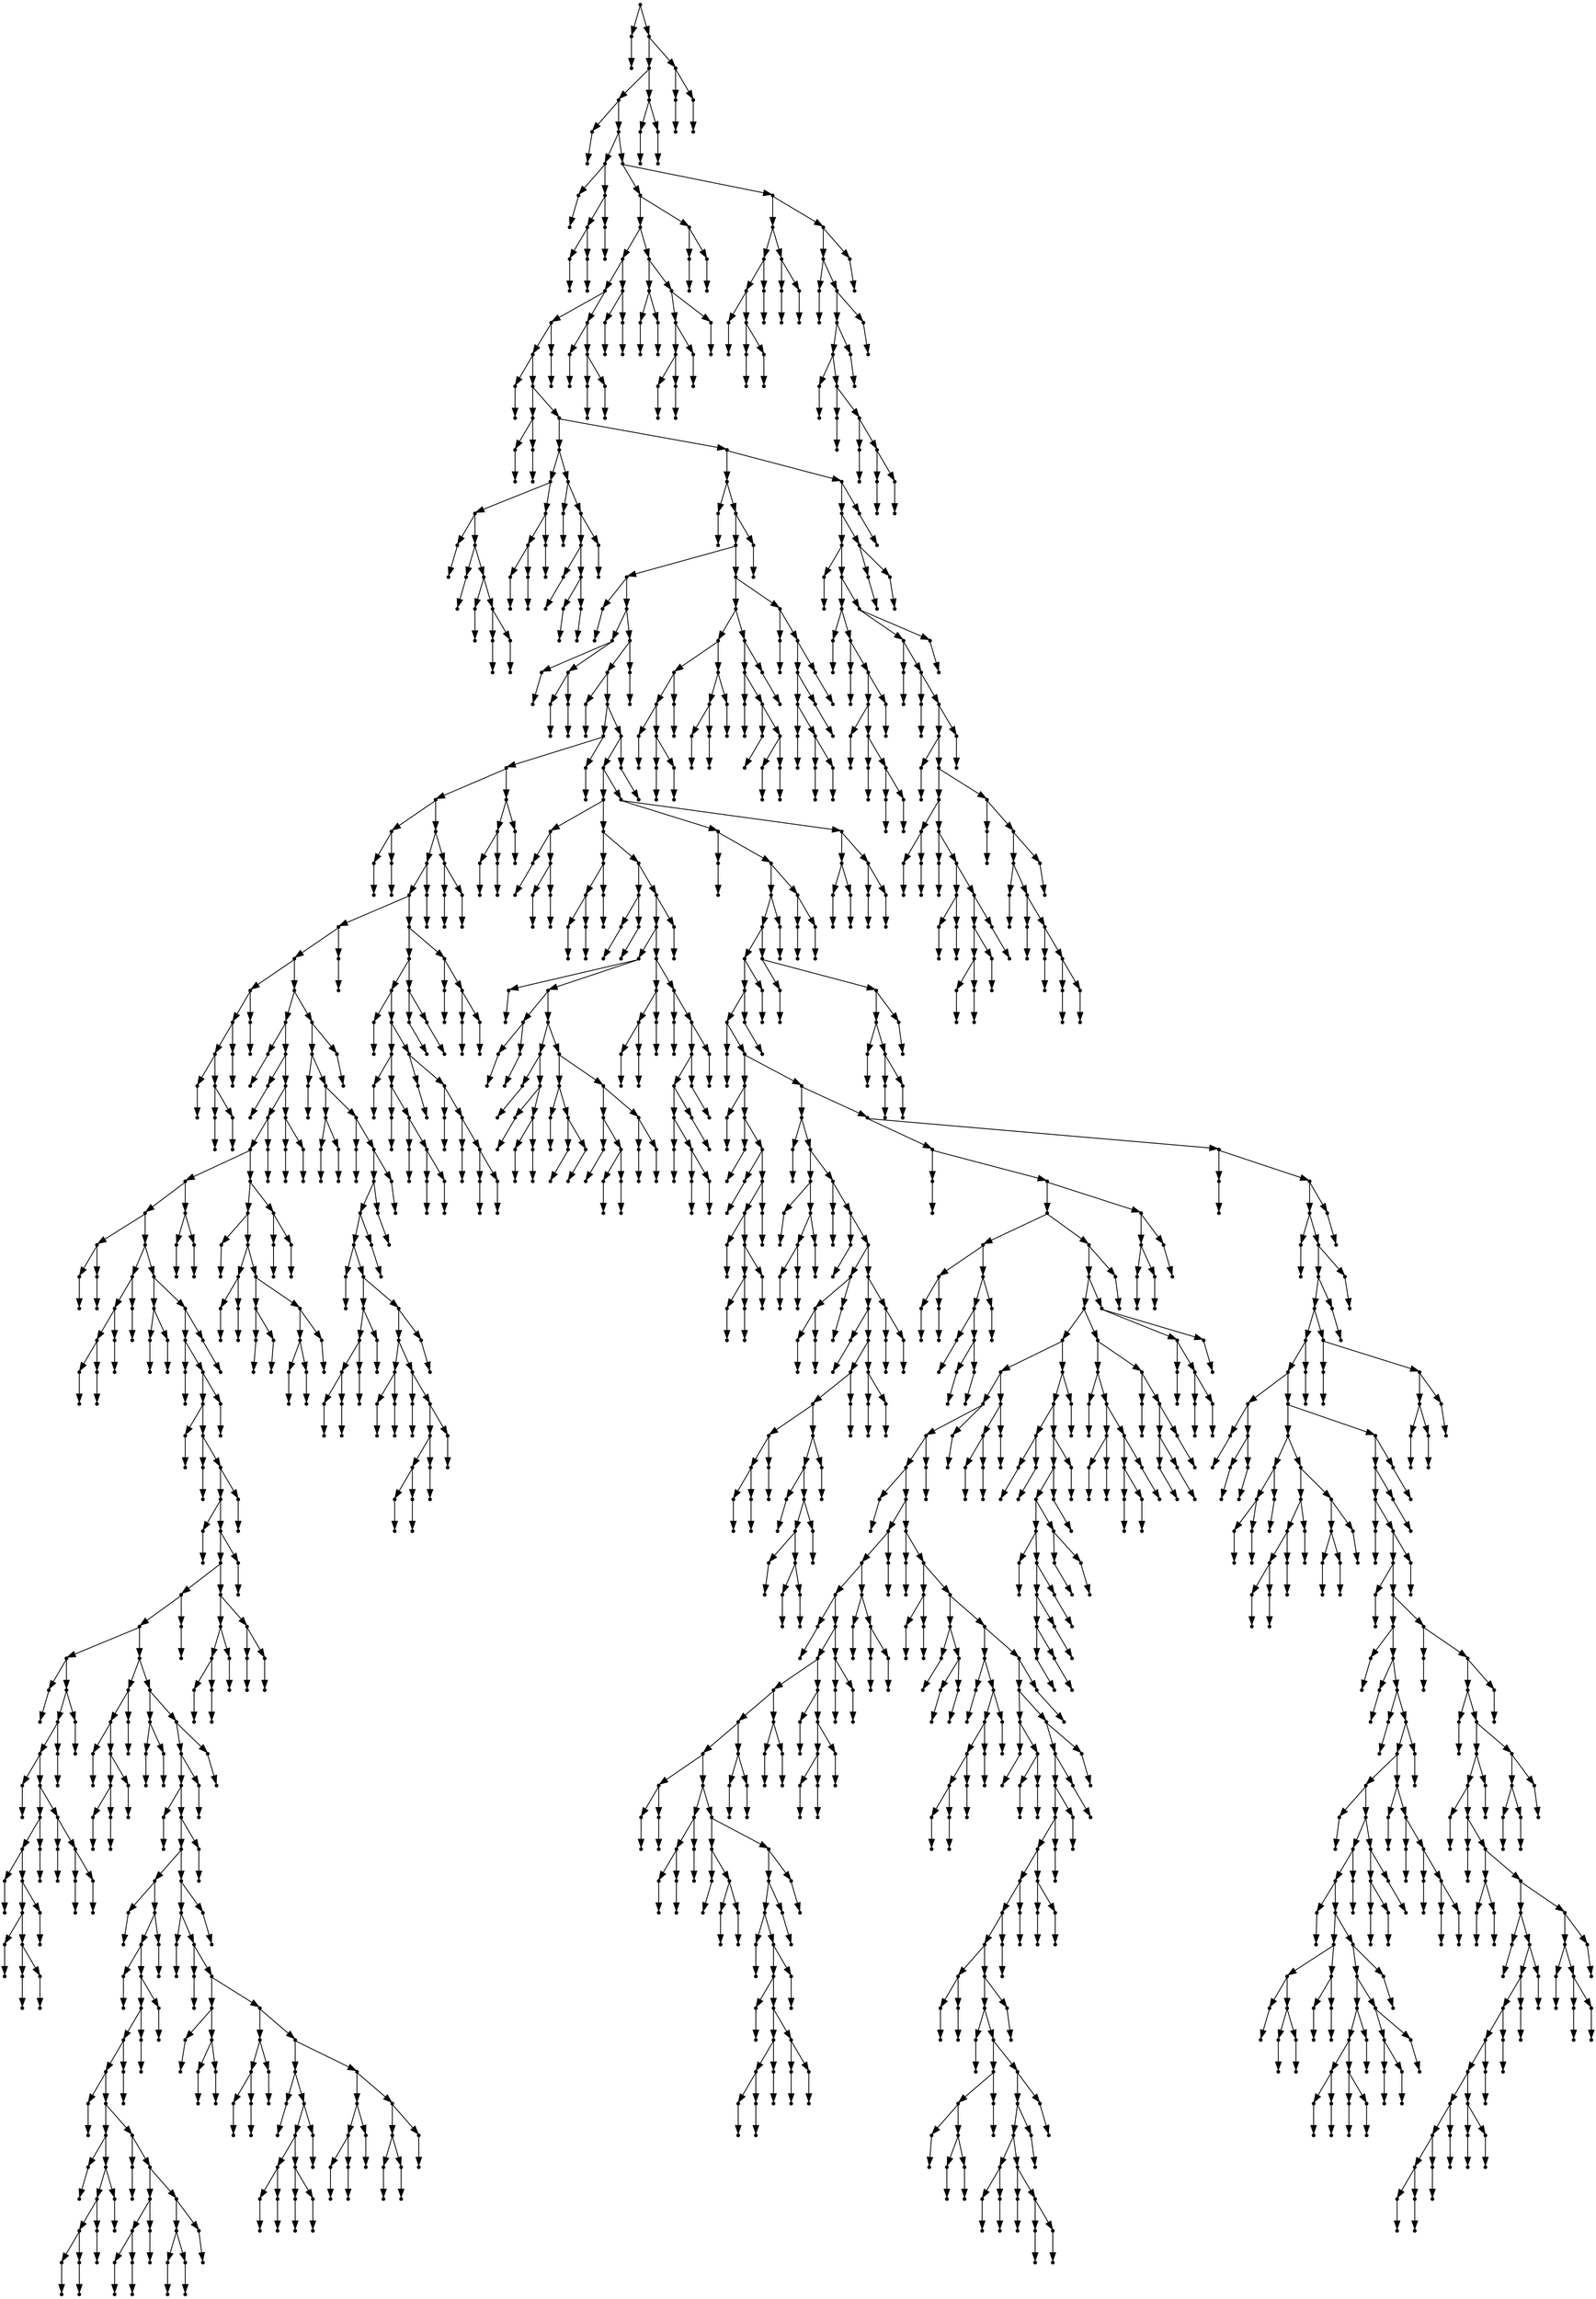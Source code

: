 digraph {
  1648 [shape=point];
  1 [shape=point];
  0 [shape=point];
  1647 [shape=point];
  1641 [shape=point];
  1635 [shape=point];
  3 [shape=point];
  2 [shape=point];
  1634 [shape=point];
  14 [shape=point];
  5 [shape=point];
  4 [shape=point];
  13 [shape=point];
  10 [shape=point];
  7 [shape=point];
  6 [shape=point];
  9 [shape=point];
  8 [shape=point];
  12 [shape=point];
  11 [shape=point];
  1633 [shape=point];
  1588 [shape=point];
  1582 [shape=point];
  1564 [shape=point];
  1558 [shape=point];
  1549 [shape=point];
  1546 [shape=point];
  16 [shape=point];
  15 [shape=point];
  1545 [shape=point];
  21 [shape=point];
  18 [shape=point];
  17 [shape=point];
  20 [shape=point];
  19 [shape=point];
  1544 [shape=point];
  59 [shape=point];
  44 [shape=point];
  35 [shape=point];
  23 [shape=point];
  22 [shape=point];
  34 [shape=point];
  25 [shape=point];
  24 [shape=point];
  33 [shape=point];
  27 [shape=point];
  26 [shape=point];
  32 [shape=point];
  29 [shape=point];
  28 [shape=point];
  31 [shape=point];
  30 [shape=point];
  43 [shape=point];
  40 [shape=point];
  37 [shape=point];
  36 [shape=point];
  39 [shape=point];
  38 [shape=point];
  42 [shape=point];
  41 [shape=point];
  58 [shape=point];
  46 [shape=point];
  45 [shape=point];
  57 [shape=point];
  54 [shape=point];
  48 [shape=point];
  47 [shape=point];
  53 [shape=point];
  50 [shape=point];
  49 [shape=point];
  52 [shape=point];
  51 [shape=point];
  56 [shape=point];
  55 [shape=point];
  1543 [shape=point];
  1447 [shape=point];
  61 [shape=point];
  60 [shape=point];
  1446 [shape=point];
  1443 [shape=point];
  1389 [shape=point];
  63 [shape=point];
  62 [shape=point];
  1388 [shape=point];
  71 [shape=point];
  65 [shape=point];
  64 [shape=point];
  70 [shape=point];
  67 [shape=point];
  66 [shape=point];
  69 [shape=point];
  68 [shape=point];
  1387 [shape=point];
  1384 [shape=point];
  73 [shape=point];
  72 [shape=point];
  1383 [shape=point];
  537 [shape=point];
  534 [shape=point];
  525 [shape=point];
  78 [shape=point];
  75 [shape=point];
  74 [shape=point];
  77 [shape=point];
  76 [shape=point];
  524 [shape=point];
  518 [shape=point];
  515 [shape=point];
  467 [shape=point];
  464 [shape=point];
  92 [shape=point];
  89 [shape=point];
  86 [shape=point];
  80 [shape=point];
  79 [shape=point];
  85 [shape=point];
  82 [shape=point];
  81 [shape=point];
  84 [shape=point];
  83 [shape=point];
  88 [shape=point];
  87 [shape=point];
  91 [shape=point];
  90 [shape=point];
  463 [shape=point];
  400 [shape=point];
  94 [shape=point];
  93 [shape=point];
  399 [shape=point];
  96 [shape=point];
  95 [shape=point];
  398 [shape=point];
  392 [shape=point];
  389 [shape=point];
  359 [shape=point];
  353 [shape=point];
  101 [shape=point];
  98 [shape=point];
  97 [shape=point];
  100 [shape=point];
  99 [shape=point];
  352 [shape=point];
  112 [shape=point];
  109 [shape=point];
  106 [shape=point];
  103 [shape=point];
  102 [shape=point];
  105 [shape=point];
  104 [shape=point];
  108 [shape=point];
  107 [shape=point];
  111 [shape=point];
  110 [shape=point];
  351 [shape=point];
  117 [shape=point];
  114 [shape=point];
  113 [shape=point];
  116 [shape=point];
  115 [shape=point];
  350 [shape=point];
  347 [shape=point];
  119 [shape=point];
  118 [shape=point];
  346 [shape=point];
  343 [shape=point];
  121 [shape=point];
  120 [shape=point];
  342 [shape=point];
  123 [shape=point];
  122 [shape=point];
  341 [shape=point];
  338 [shape=point];
  125 [shape=point];
  124 [shape=point];
  337 [shape=point];
  334 [shape=point];
  319 [shape=point];
  316 [shape=point];
  163 [shape=point];
  127 [shape=point];
  126 [shape=point];
  162 [shape=point];
  159 [shape=point];
  156 [shape=point];
  129 [shape=point];
  128 [shape=point];
  155 [shape=point];
  146 [shape=point];
  143 [shape=point];
  131 [shape=point];
  130 [shape=point];
  142 [shape=point];
  139 [shape=point];
  133 [shape=point];
  132 [shape=point];
  138 [shape=point];
  135 [shape=point];
  134 [shape=point];
  137 [shape=point];
  136 [shape=point];
  141 [shape=point];
  140 [shape=point];
  145 [shape=point];
  144 [shape=point];
  154 [shape=point];
  148 [shape=point];
  147 [shape=point];
  153 [shape=point];
  150 [shape=point];
  149 [shape=point];
  152 [shape=point];
  151 [shape=point];
  158 [shape=point];
  157 [shape=point];
  161 [shape=point];
  160 [shape=point];
  315 [shape=point];
  177 [shape=point];
  174 [shape=point];
  165 [shape=point];
  164 [shape=point];
  173 [shape=point];
  170 [shape=point];
  167 [shape=point];
  166 [shape=point];
  169 [shape=point];
  168 [shape=point];
  172 [shape=point];
  171 [shape=point];
  176 [shape=point];
  175 [shape=point];
  314 [shape=point];
  182 [shape=point];
  179 [shape=point];
  178 [shape=point];
  181 [shape=point];
  180 [shape=point];
  313 [shape=point];
  310 [shape=point];
  307 [shape=point];
  184 [shape=point];
  183 [shape=point];
  306 [shape=point];
  303 [shape=point];
  240 [shape=point];
  186 [shape=point];
  185 [shape=point];
  239 [shape=point];
  236 [shape=point];
  188 [shape=point];
  187 [shape=point];
  235 [shape=point];
  232 [shape=point];
  229 [shape=point];
  226 [shape=point];
  190 [shape=point];
  189 [shape=point];
  225 [shape=point];
  204 [shape=point];
  192 [shape=point];
  191 [shape=point];
  203 [shape=point];
  200 [shape=point];
  197 [shape=point];
  194 [shape=point];
  193 [shape=point];
  196 [shape=point];
  195 [shape=point];
  199 [shape=point];
  198 [shape=point];
  202 [shape=point];
  201 [shape=point];
  224 [shape=point];
  206 [shape=point];
  205 [shape=point];
  223 [shape=point];
  214 [shape=point];
  211 [shape=point];
  208 [shape=point];
  207 [shape=point];
  210 [shape=point];
  209 [shape=point];
  213 [shape=point];
  212 [shape=point];
  222 [shape=point];
  219 [shape=point];
  216 [shape=point];
  215 [shape=point];
  218 [shape=point];
  217 [shape=point];
  221 [shape=point];
  220 [shape=point];
  228 [shape=point];
  227 [shape=point];
  231 [shape=point];
  230 [shape=point];
  234 [shape=point];
  233 [shape=point];
  238 [shape=point];
  237 [shape=point];
  302 [shape=point];
  299 [shape=point];
  242 [shape=point];
  241 [shape=point];
  298 [shape=point];
  244 [shape=point];
  243 [shape=point];
  297 [shape=point];
  252 [shape=point];
  246 [shape=point];
  245 [shape=point];
  251 [shape=point];
  248 [shape=point];
  247 [shape=point];
  250 [shape=point];
  249 [shape=point];
  296 [shape=point];
  260 [shape=point];
  257 [shape=point];
  254 [shape=point];
  253 [shape=point];
  256 [shape=point];
  255 [shape=point];
  259 [shape=point];
  258 [shape=point];
  295 [shape=point];
  277 [shape=point];
  262 [shape=point];
  261 [shape=point];
  276 [shape=point];
  273 [shape=point];
  267 [shape=point];
  264 [shape=point];
  263 [shape=point];
  266 [shape=point];
  265 [shape=point];
  272 [shape=point];
  269 [shape=point];
  268 [shape=point];
  271 [shape=point];
  270 [shape=point];
  275 [shape=point];
  274 [shape=point];
  294 [shape=point];
  285 [shape=point];
  282 [shape=point];
  279 [shape=point];
  278 [shape=point];
  281 [shape=point];
  280 [shape=point];
  284 [shape=point];
  283 [shape=point];
  293 [shape=point];
  290 [shape=point];
  287 [shape=point];
  286 [shape=point];
  289 [shape=point];
  288 [shape=point];
  292 [shape=point];
  291 [shape=point];
  301 [shape=point];
  300 [shape=point];
  305 [shape=point];
  304 [shape=point];
  309 [shape=point];
  308 [shape=point];
  312 [shape=point];
  311 [shape=point];
  318 [shape=point];
  317 [shape=point];
  333 [shape=point];
  327 [shape=point];
  324 [shape=point];
  321 [shape=point];
  320 [shape=point];
  323 [shape=point];
  322 [shape=point];
  326 [shape=point];
  325 [shape=point];
  332 [shape=point];
  329 [shape=point];
  328 [shape=point];
  331 [shape=point];
  330 [shape=point];
  336 [shape=point];
  335 [shape=point];
  340 [shape=point];
  339 [shape=point];
  345 [shape=point];
  344 [shape=point];
  349 [shape=point];
  348 [shape=point];
  358 [shape=point];
  355 [shape=point];
  354 [shape=point];
  357 [shape=point];
  356 [shape=point];
  388 [shape=point];
  382 [shape=point];
  361 [shape=point];
  360 [shape=point];
  381 [shape=point];
  366 [shape=point];
  363 [shape=point];
  362 [shape=point];
  365 [shape=point];
  364 [shape=point];
  380 [shape=point];
  371 [shape=point];
  368 [shape=point];
  367 [shape=point];
  370 [shape=point];
  369 [shape=point];
  379 [shape=point];
  376 [shape=point];
  373 [shape=point];
  372 [shape=point];
  375 [shape=point];
  374 [shape=point];
  378 [shape=point];
  377 [shape=point];
  387 [shape=point];
  384 [shape=point];
  383 [shape=point];
  386 [shape=point];
  385 [shape=point];
  391 [shape=point];
  390 [shape=point];
  397 [shape=point];
  394 [shape=point];
  393 [shape=point];
  396 [shape=point];
  395 [shape=point];
  462 [shape=point];
  459 [shape=point];
  402 [shape=point];
  401 [shape=point];
  458 [shape=point];
  407 [shape=point];
  404 [shape=point];
  403 [shape=point];
  406 [shape=point];
  405 [shape=point];
  457 [shape=point];
  409 [shape=point];
  408 [shape=point];
  456 [shape=point];
  453 [shape=point];
  450 [shape=point];
  447 [shape=point];
  411 [shape=point];
  410 [shape=point];
  446 [shape=point];
  422 [shape=point];
  419 [shape=point];
  416 [shape=point];
  413 [shape=point];
  412 [shape=point];
  415 [shape=point];
  414 [shape=point];
  418 [shape=point];
  417 [shape=point];
  421 [shape=point];
  420 [shape=point];
  445 [shape=point];
  442 [shape=point];
  427 [shape=point];
  424 [shape=point];
  423 [shape=point];
  426 [shape=point];
  425 [shape=point];
  441 [shape=point];
  429 [shape=point];
  428 [shape=point];
  440 [shape=point];
  437 [shape=point];
  434 [shape=point];
  431 [shape=point];
  430 [shape=point];
  433 [shape=point];
  432 [shape=point];
  436 [shape=point];
  435 [shape=point];
  439 [shape=point];
  438 [shape=point];
  444 [shape=point];
  443 [shape=point];
  449 [shape=point];
  448 [shape=point];
  452 [shape=point];
  451 [shape=point];
  455 [shape=point];
  454 [shape=point];
  461 [shape=point];
  460 [shape=point];
  466 [shape=point];
  465 [shape=point];
  514 [shape=point];
  505 [shape=point];
  499 [shape=point];
  469 [shape=point];
  468 [shape=point];
  498 [shape=point];
  483 [shape=point];
  471 [shape=point];
  470 [shape=point];
  482 [shape=point];
  473 [shape=point];
  472 [shape=point];
  481 [shape=point];
  475 [shape=point];
  474 [shape=point];
  480 [shape=point];
  477 [shape=point];
  476 [shape=point];
  479 [shape=point];
  478 [shape=point];
  497 [shape=point];
  485 [shape=point];
  484 [shape=point];
  496 [shape=point];
  487 [shape=point];
  486 [shape=point];
  495 [shape=point];
  489 [shape=point];
  488 [shape=point];
  494 [shape=point];
  491 [shape=point];
  490 [shape=point];
  493 [shape=point];
  492 [shape=point];
  504 [shape=point];
  501 [shape=point];
  500 [shape=point];
  503 [shape=point];
  502 [shape=point];
  513 [shape=point];
  507 [shape=point];
  506 [shape=point];
  512 [shape=point];
  509 [shape=point];
  508 [shape=point];
  511 [shape=point];
  510 [shape=point];
  517 [shape=point];
  516 [shape=point];
  523 [shape=point];
  520 [shape=point];
  519 [shape=point];
  522 [shape=point];
  521 [shape=point];
  533 [shape=point];
  530 [shape=point];
  527 [shape=point];
  526 [shape=point];
  529 [shape=point];
  528 [shape=point];
  532 [shape=point];
  531 [shape=point];
  536 [shape=point];
  535 [shape=point];
  1382 [shape=point];
  1379 [shape=point];
  638 [shape=point];
  545 [shape=point];
  539 [shape=point];
  538 [shape=point];
  544 [shape=point];
  541 [shape=point];
  540 [shape=point];
  543 [shape=point];
  542 [shape=point];
  637 [shape=point];
  553 [shape=point];
  550 [shape=point];
  547 [shape=point];
  546 [shape=point];
  549 [shape=point];
  548 [shape=point];
  552 [shape=point];
  551 [shape=point];
  636 [shape=point];
  558 [shape=point];
  555 [shape=point];
  554 [shape=point];
  557 [shape=point];
  556 [shape=point];
  635 [shape=point];
  632 [shape=point];
  602 [shape=point];
  560 [shape=point];
  559 [shape=point];
  601 [shape=point];
  565 [shape=point];
  562 [shape=point];
  561 [shape=point];
  564 [shape=point];
  563 [shape=point];
  600 [shape=point];
  576 [shape=point];
  567 [shape=point];
  566 [shape=point];
  575 [shape=point];
  569 [shape=point];
  568 [shape=point];
  574 [shape=point];
  571 [shape=point];
  570 [shape=point];
  573 [shape=point];
  572 [shape=point];
  599 [shape=point];
  584 [shape=point];
  578 [shape=point];
  577 [shape=point];
  583 [shape=point];
  580 [shape=point];
  579 [shape=point];
  582 [shape=point];
  581 [shape=point];
  598 [shape=point];
  592 [shape=point];
  586 [shape=point];
  585 [shape=point];
  591 [shape=point];
  588 [shape=point];
  587 [shape=point];
  590 [shape=point];
  589 [shape=point];
  597 [shape=point];
  594 [shape=point];
  593 [shape=point];
  596 [shape=point];
  595 [shape=point];
  631 [shape=point];
  610 [shape=point];
  607 [shape=point];
  604 [shape=point];
  603 [shape=point];
  606 [shape=point];
  605 [shape=point];
  609 [shape=point];
  608 [shape=point];
  630 [shape=point];
  612 [shape=point];
  611 [shape=point];
  629 [shape=point];
  626 [shape=point];
  623 [shape=point];
  620 [shape=point];
  614 [shape=point];
  613 [shape=point];
  619 [shape=point];
  616 [shape=point];
  615 [shape=point];
  618 [shape=point];
  617 [shape=point];
  622 [shape=point];
  621 [shape=point];
  625 [shape=point];
  624 [shape=point];
  628 [shape=point];
  627 [shape=point];
  634 [shape=point];
  633 [shape=point];
  1378 [shape=point];
  1366 [shape=point];
  640 [shape=point];
  639 [shape=point];
  1365 [shape=point];
  1359 [shape=point];
  1356 [shape=point];
  1341 [shape=point];
  1338 [shape=point];
  1335 [shape=point];
  642 [shape=point];
  641 [shape=point];
  1334 [shape=point];
  665 [shape=point];
  644 [shape=point];
  643 [shape=point];
  664 [shape=point];
  646 [shape=point];
  645 [shape=point];
  663 [shape=point];
  648 [shape=point];
  647 [shape=point];
  662 [shape=point];
  659 [shape=point];
  650 [shape=point];
  649 [shape=point];
  658 [shape=point];
  655 [shape=point];
  652 [shape=point];
  651 [shape=point];
  654 [shape=point];
  653 [shape=point];
  657 [shape=point];
  656 [shape=point];
  661 [shape=point];
  660 [shape=point];
  1333 [shape=point];
  739 [shape=point];
  667 [shape=point];
  666 [shape=point];
  738 [shape=point];
  678 [shape=point];
  669 [shape=point];
  668 [shape=point];
  677 [shape=point];
  674 [shape=point];
  671 [shape=point];
  670 [shape=point];
  673 [shape=point];
  672 [shape=point];
  676 [shape=point];
  675 [shape=point];
  737 [shape=point];
  680 [shape=point];
  679 [shape=point];
  736 [shape=point];
  682 [shape=point];
  681 [shape=point];
  735 [shape=point];
  690 [shape=point];
  687 [shape=point];
  684 [shape=point];
  683 [shape=point];
  686 [shape=point];
  685 [shape=point];
  689 [shape=point];
  688 [shape=point];
  734 [shape=point];
  728 [shape=point];
  692 [shape=point];
  691 [shape=point];
  727 [shape=point];
  721 [shape=point];
  718 [shape=point];
  700 [shape=point];
  697 [shape=point];
  694 [shape=point];
  693 [shape=point];
  696 [shape=point];
  695 [shape=point];
  699 [shape=point];
  698 [shape=point];
  717 [shape=point];
  714 [shape=point];
  702 [shape=point];
  701 [shape=point];
  713 [shape=point];
  710 [shape=point];
  704 [shape=point];
  703 [shape=point];
  709 [shape=point];
  706 [shape=point];
  705 [shape=point];
  708 [shape=point];
  707 [shape=point];
  712 [shape=point];
  711 [shape=point];
  716 [shape=point];
  715 [shape=point];
  720 [shape=point];
  719 [shape=point];
  726 [shape=point];
  723 [shape=point];
  722 [shape=point];
  725 [shape=point];
  724 [shape=point];
  733 [shape=point];
  730 [shape=point];
  729 [shape=point];
  732 [shape=point];
  731 [shape=point];
  1332 [shape=point];
  1083 [shape=point];
  741 [shape=point];
  740 [shape=point];
  1082 [shape=point];
  1073 [shape=point];
  758 [shape=point];
  746 [shape=point];
  743 [shape=point];
  742 [shape=point];
  745 [shape=point];
  744 [shape=point];
  757 [shape=point];
  754 [shape=point];
  748 [shape=point];
  747 [shape=point];
  753 [shape=point];
  750 [shape=point];
  749 [shape=point];
  752 [shape=point];
  751 [shape=point];
  756 [shape=point];
  755 [shape=point];
  1072 [shape=point];
  1069 [shape=point];
  1057 [shape=point];
  1027 [shape=point];
  991 [shape=point];
  982 [shape=point];
  979 [shape=point];
  976 [shape=point];
  760 [shape=point];
  759 [shape=point];
  975 [shape=point];
  858 [shape=point];
  855 [shape=point];
  846 [shape=point];
  762 [shape=point];
  761 [shape=point];
  845 [shape=point];
  839 [shape=point];
  827 [shape=point];
  821 [shape=point];
  815 [shape=point];
  767 [shape=point];
  764 [shape=point];
  763 [shape=point];
  766 [shape=point];
  765 [shape=point];
  814 [shape=point];
  775 [shape=point];
  772 [shape=point];
  769 [shape=point];
  768 [shape=point];
  771 [shape=point];
  770 [shape=point];
  774 [shape=point];
  773 [shape=point];
  813 [shape=point];
  783 [shape=point];
  777 [shape=point];
  776 [shape=point];
  782 [shape=point];
  779 [shape=point];
  778 [shape=point];
  781 [shape=point];
  780 [shape=point];
  812 [shape=point];
  809 [shape=point];
  806 [shape=point];
  785 [shape=point];
  784 [shape=point];
  805 [shape=point];
  802 [shape=point];
  787 [shape=point];
  786 [shape=point];
  801 [shape=point];
  795 [shape=point];
  792 [shape=point];
  789 [shape=point];
  788 [shape=point];
  791 [shape=point];
  790 [shape=point];
  794 [shape=point];
  793 [shape=point];
  800 [shape=point];
  797 [shape=point];
  796 [shape=point];
  799 [shape=point];
  798 [shape=point];
  804 [shape=point];
  803 [shape=point];
  808 [shape=point];
  807 [shape=point];
  811 [shape=point];
  810 [shape=point];
  820 [shape=point];
  817 [shape=point];
  816 [shape=point];
  819 [shape=point];
  818 [shape=point];
  826 [shape=point];
  823 [shape=point];
  822 [shape=point];
  825 [shape=point];
  824 [shape=point];
  838 [shape=point];
  829 [shape=point];
  828 [shape=point];
  837 [shape=point];
  834 [shape=point];
  831 [shape=point];
  830 [shape=point];
  833 [shape=point];
  832 [shape=point];
  836 [shape=point];
  835 [shape=point];
  844 [shape=point];
  841 [shape=point];
  840 [shape=point];
  843 [shape=point];
  842 [shape=point];
  854 [shape=point];
  848 [shape=point];
  847 [shape=point];
  853 [shape=point];
  850 [shape=point];
  849 [shape=point];
  852 [shape=point];
  851 [shape=point];
  857 [shape=point];
  856 [shape=point];
  974 [shape=point];
  860 [shape=point];
  859 [shape=point];
  973 [shape=point];
  865 [shape=point];
  862 [shape=point];
  861 [shape=point];
  864 [shape=point];
  863 [shape=point];
  972 [shape=point];
  873 [shape=point];
  867 [shape=point];
  866 [shape=point];
  872 [shape=point];
  869 [shape=point];
  868 [shape=point];
  871 [shape=point];
  870 [shape=point];
  971 [shape=point];
  890 [shape=point];
  875 [shape=point];
  874 [shape=point];
  889 [shape=point];
  886 [shape=point];
  883 [shape=point];
  880 [shape=point];
  877 [shape=point];
  876 [shape=point];
  879 [shape=point];
  878 [shape=point];
  882 [shape=point];
  881 [shape=point];
  885 [shape=point];
  884 [shape=point];
  888 [shape=point];
  887 [shape=point];
  970 [shape=point];
  967 [shape=point];
  898 [shape=point];
  892 [shape=point];
  891 [shape=point];
  897 [shape=point];
  894 [shape=point];
  893 [shape=point];
  896 [shape=point];
  895 [shape=point];
  966 [shape=point];
  963 [shape=point];
  960 [shape=point];
  957 [shape=point];
  954 [shape=point];
  948 [shape=point];
  945 [shape=point];
  942 [shape=point];
  903 [shape=point];
  900 [shape=point];
  899 [shape=point];
  902 [shape=point];
  901 [shape=point];
  941 [shape=point];
  938 [shape=point];
  905 [shape=point];
  904 [shape=point];
  937 [shape=point];
  916 [shape=point];
  913 [shape=point];
  907 [shape=point];
  906 [shape=point];
  912 [shape=point];
  909 [shape=point];
  908 [shape=point];
  911 [shape=point];
  910 [shape=point];
  915 [shape=point];
  914 [shape=point];
  936 [shape=point];
  933 [shape=point];
  930 [shape=point];
  921 [shape=point];
  918 [shape=point];
  917 [shape=point];
  920 [shape=point];
  919 [shape=point];
  929 [shape=point];
  923 [shape=point];
  922 [shape=point];
  928 [shape=point];
  925 [shape=point];
  924 [shape=point];
  927 [shape=point];
  926 [shape=point];
  932 [shape=point];
  931 [shape=point];
  935 [shape=point];
  934 [shape=point];
  940 [shape=point];
  939 [shape=point];
  944 [shape=point];
  943 [shape=point];
  947 [shape=point];
  946 [shape=point];
  953 [shape=point];
  950 [shape=point];
  949 [shape=point];
  952 [shape=point];
  951 [shape=point];
  956 [shape=point];
  955 [shape=point];
  959 [shape=point];
  958 [shape=point];
  962 [shape=point];
  961 [shape=point];
  965 [shape=point];
  964 [shape=point];
  969 [shape=point];
  968 [shape=point];
  978 [shape=point];
  977 [shape=point];
  981 [shape=point];
  980 [shape=point];
  990 [shape=point];
  987 [shape=point];
  984 [shape=point];
  983 [shape=point];
  986 [shape=point];
  985 [shape=point];
  989 [shape=point];
  988 [shape=point];
  1026 [shape=point];
  1023 [shape=point];
  996 [shape=point];
  993 [shape=point];
  992 [shape=point];
  995 [shape=point];
  994 [shape=point];
  1022 [shape=point];
  1019 [shape=point];
  1016 [shape=point];
  1010 [shape=point];
  998 [shape=point];
  997 [shape=point];
  1009 [shape=point];
  1006 [shape=point];
  1003 [shape=point];
  1000 [shape=point];
  999 [shape=point];
  1002 [shape=point];
  1001 [shape=point];
  1005 [shape=point];
  1004 [shape=point];
  1008 [shape=point];
  1007 [shape=point];
  1015 [shape=point];
  1012 [shape=point];
  1011 [shape=point];
  1014 [shape=point];
  1013 [shape=point];
  1018 [shape=point];
  1017 [shape=point];
  1021 [shape=point];
  1020 [shape=point];
  1025 [shape=point];
  1024 [shape=point];
  1056 [shape=point];
  1044 [shape=point];
  1029 [shape=point];
  1028 [shape=point];
  1043 [shape=point];
  1034 [shape=point];
  1031 [shape=point];
  1030 [shape=point];
  1033 [shape=point];
  1032 [shape=point];
  1042 [shape=point];
  1039 [shape=point];
  1036 [shape=point];
  1035 [shape=point];
  1038 [shape=point];
  1037 [shape=point];
  1041 [shape=point];
  1040 [shape=point];
  1055 [shape=point];
  1046 [shape=point];
  1045 [shape=point];
  1054 [shape=point];
  1051 [shape=point];
  1048 [shape=point];
  1047 [shape=point];
  1050 [shape=point];
  1049 [shape=point];
  1053 [shape=point];
  1052 [shape=point];
  1068 [shape=point];
  1065 [shape=point];
  1059 [shape=point];
  1058 [shape=point];
  1064 [shape=point];
  1061 [shape=point];
  1060 [shape=point];
  1063 [shape=point];
  1062 [shape=point];
  1067 [shape=point];
  1066 [shape=point];
  1071 [shape=point];
  1070 [shape=point];
  1081 [shape=point];
  1078 [shape=point];
  1075 [shape=point];
  1074 [shape=point];
  1077 [shape=point];
  1076 [shape=point];
  1080 [shape=point];
  1079 [shape=point];
  1331 [shape=point];
  1085 [shape=point];
  1084 [shape=point];
  1330 [shape=point];
  1327 [shape=point];
  1087 [shape=point];
  1086 [shape=point];
  1326 [shape=point];
  1323 [shape=point];
  1320 [shape=point];
  1308 [shape=point];
  1305 [shape=point];
  1095 [shape=point];
  1089 [shape=point];
  1088 [shape=point];
  1094 [shape=point];
  1091 [shape=point];
  1090 [shape=point];
  1093 [shape=point];
  1092 [shape=point];
  1304 [shape=point];
  1124 [shape=point];
  1103 [shape=point];
  1100 [shape=point];
  1097 [shape=point];
  1096 [shape=point];
  1099 [shape=point];
  1098 [shape=point];
  1102 [shape=point];
  1101 [shape=point];
  1123 [shape=point];
  1114 [shape=point];
  1111 [shape=point];
  1108 [shape=point];
  1105 [shape=point];
  1104 [shape=point];
  1107 [shape=point];
  1106 [shape=point];
  1110 [shape=point];
  1109 [shape=point];
  1113 [shape=point];
  1112 [shape=point];
  1122 [shape=point];
  1119 [shape=point];
  1116 [shape=point];
  1115 [shape=point];
  1118 [shape=point];
  1117 [shape=point];
  1121 [shape=point];
  1120 [shape=point];
  1303 [shape=point];
  1300 [shape=point];
  1297 [shape=point];
  1126 [shape=point];
  1125 [shape=point];
  1296 [shape=point];
  1293 [shape=point];
  1128 [shape=point];
  1127 [shape=point];
  1292 [shape=point];
  1214 [shape=point];
  1130 [shape=point];
  1129 [shape=point];
  1213 [shape=point];
  1132 [shape=point];
  1131 [shape=point];
  1212 [shape=point];
  1134 [shape=point];
  1133 [shape=point];
  1211 [shape=point];
  1208 [shape=point];
  1193 [shape=point];
  1136 [shape=point];
  1135 [shape=point];
  1192 [shape=point];
  1183 [shape=point];
  1180 [shape=point];
  1138 [shape=point];
  1137 [shape=point];
  1179 [shape=point];
  1152 [shape=point];
  1146 [shape=point];
  1140 [shape=point];
  1139 [shape=point];
  1145 [shape=point];
  1142 [shape=point];
  1141 [shape=point];
  1144 [shape=point];
  1143 [shape=point];
  1151 [shape=point];
  1148 [shape=point];
  1147 [shape=point];
  1150 [shape=point];
  1149 [shape=point];
  1178 [shape=point];
  1175 [shape=point];
  1166 [shape=point];
  1163 [shape=point];
  1157 [shape=point];
  1154 [shape=point];
  1153 [shape=point];
  1156 [shape=point];
  1155 [shape=point];
  1162 [shape=point];
  1159 [shape=point];
  1158 [shape=point];
  1161 [shape=point];
  1160 [shape=point];
  1165 [shape=point];
  1164 [shape=point];
  1174 [shape=point];
  1171 [shape=point];
  1168 [shape=point];
  1167 [shape=point];
  1170 [shape=point];
  1169 [shape=point];
  1173 [shape=point];
  1172 [shape=point];
  1177 [shape=point];
  1176 [shape=point];
  1182 [shape=point];
  1181 [shape=point];
  1191 [shape=point];
  1188 [shape=point];
  1185 [shape=point];
  1184 [shape=point];
  1187 [shape=point];
  1186 [shape=point];
  1190 [shape=point];
  1189 [shape=point];
  1207 [shape=point];
  1195 [shape=point];
  1194 [shape=point];
  1206 [shape=point];
  1197 [shape=point];
  1196 [shape=point];
  1205 [shape=point];
  1199 [shape=point];
  1198 [shape=point];
  1204 [shape=point];
  1201 [shape=point];
  1200 [shape=point];
  1203 [shape=point];
  1202 [shape=point];
  1210 [shape=point];
  1209 [shape=point];
  1291 [shape=point];
  1216 [shape=point];
  1215 [shape=point];
  1290 [shape=point];
  1287 [shape=point];
  1218 [shape=point];
  1217 [shape=point];
  1286 [shape=point];
  1277 [shape=point];
  1274 [shape=point];
  1220 [shape=point];
  1219 [shape=point];
  1273 [shape=point];
  1222 [shape=point];
  1221 [shape=point];
  1272 [shape=point];
  1227 [shape=point];
  1224 [shape=point];
  1223 [shape=point];
  1226 [shape=point];
  1225 [shape=point];
  1271 [shape=point];
  1259 [shape=point];
  1229 [shape=point];
  1228 [shape=point];
  1258 [shape=point];
  1255 [shape=point];
  1252 [shape=point];
  1249 [shape=point];
  1246 [shape=point];
  1240 [shape=point];
  1237 [shape=point];
  1234 [shape=point];
  1231 [shape=point];
  1230 [shape=point];
  1233 [shape=point];
  1232 [shape=point];
  1236 [shape=point];
  1235 [shape=point];
  1239 [shape=point];
  1238 [shape=point];
  1245 [shape=point];
  1242 [shape=point];
  1241 [shape=point];
  1244 [shape=point];
  1243 [shape=point];
  1248 [shape=point];
  1247 [shape=point];
  1251 [shape=point];
  1250 [shape=point];
  1254 [shape=point];
  1253 [shape=point];
  1257 [shape=point];
  1256 [shape=point];
  1270 [shape=point];
  1267 [shape=point];
  1261 [shape=point];
  1260 [shape=point];
  1266 [shape=point];
  1263 [shape=point];
  1262 [shape=point];
  1265 [shape=point];
  1264 [shape=point];
  1269 [shape=point];
  1268 [shape=point];
  1276 [shape=point];
  1275 [shape=point];
  1285 [shape=point];
  1282 [shape=point];
  1279 [shape=point];
  1278 [shape=point];
  1281 [shape=point];
  1280 [shape=point];
  1284 [shape=point];
  1283 [shape=point];
  1289 [shape=point];
  1288 [shape=point];
  1295 [shape=point];
  1294 [shape=point];
  1299 [shape=point];
  1298 [shape=point];
  1302 [shape=point];
  1301 [shape=point];
  1307 [shape=point];
  1306 [shape=point];
  1319 [shape=point];
  1310 [shape=point];
  1309 [shape=point];
  1318 [shape=point];
  1315 [shape=point];
  1312 [shape=point];
  1311 [shape=point];
  1314 [shape=point];
  1313 [shape=point];
  1317 [shape=point];
  1316 [shape=point];
  1322 [shape=point];
  1321 [shape=point];
  1325 [shape=point];
  1324 [shape=point];
  1329 [shape=point];
  1328 [shape=point];
  1337 [shape=point];
  1336 [shape=point];
  1340 [shape=point];
  1339 [shape=point];
  1355 [shape=point];
  1343 [shape=point];
  1342 [shape=point];
  1354 [shape=point];
  1351 [shape=point];
  1345 [shape=point];
  1344 [shape=point];
  1350 [shape=point];
  1347 [shape=point];
  1346 [shape=point];
  1349 [shape=point];
  1348 [shape=point];
  1353 [shape=point];
  1352 [shape=point];
  1358 [shape=point];
  1357 [shape=point];
  1364 [shape=point];
  1361 [shape=point];
  1360 [shape=point];
  1363 [shape=point];
  1362 [shape=point];
  1377 [shape=point];
  1371 [shape=point];
  1368 [shape=point];
  1367 [shape=point];
  1370 [shape=point];
  1369 [shape=point];
  1376 [shape=point];
  1373 [shape=point];
  1372 [shape=point];
  1375 [shape=point];
  1374 [shape=point];
  1381 [shape=point];
  1380 [shape=point];
  1386 [shape=point];
  1385 [shape=point];
  1442 [shape=point];
  1424 [shape=point];
  1409 [shape=point];
  1400 [shape=point];
  1397 [shape=point];
  1391 [shape=point];
  1390 [shape=point];
  1396 [shape=point];
  1393 [shape=point];
  1392 [shape=point];
  1395 [shape=point];
  1394 [shape=point];
  1399 [shape=point];
  1398 [shape=point];
  1408 [shape=point];
  1405 [shape=point];
  1402 [shape=point];
  1401 [shape=point];
  1404 [shape=point];
  1403 [shape=point];
  1407 [shape=point];
  1406 [shape=point];
  1423 [shape=point];
  1420 [shape=point];
  1411 [shape=point];
  1410 [shape=point];
  1419 [shape=point];
  1413 [shape=point];
  1412 [shape=point];
  1418 [shape=point];
  1415 [shape=point];
  1414 [shape=point];
  1417 [shape=point];
  1416 [shape=point];
  1422 [shape=point];
  1421 [shape=point];
  1441 [shape=point];
  1426 [shape=point];
  1425 [shape=point];
  1440 [shape=point];
  1437 [shape=point];
  1434 [shape=point];
  1428 [shape=point];
  1427 [shape=point];
  1433 [shape=point];
  1430 [shape=point];
  1429 [shape=point];
  1432 [shape=point];
  1431 [shape=point];
  1436 [shape=point];
  1435 [shape=point];
  1439 [shape=point];
  1438 [shape=point];
  1445 [shape=point];
  1444 [shape=point];
  1542 [shape=point];
  1539 [shape=point];
  1533 [shape=point];
  1449 [shape=point];
  1448 [shape=point];
  1532 [shape=point];
  1469 [shape=point];
  1451 [shape=point];
  1450 [shape=point];
  1468 [shape=point];
  1453 [shape=point];
  1452 [shape=point];
  1467 [shape=point];
  1464 [shape=point];
  1455 [shape=point];
  1454 [shape=point];
  1463 [shape=point];
  1457 [shape=point];
  1456 [shape=point];
  1462 [shape=point];
  1459 [shape=point];
  1458 [shape=point];
  1461 [shape=point];
  1460 [shape=point];
  1466 [shape=point];
  1465 [shape=point];
  1531 [shape=point];
  1528 [shape=point];
  1471 [shape=point];
  1470 [shape=point];
  1527 [shape=point];
  1473 [shape=point];
  1472 [shape=point];
  1526 [shape=point];
  1523 [shape=point];
  1475 [shape=point];
  1474 [shape=point];
  1522 [shape=point];
  1501 [shape=point];
  1480 [shape=point];
  1477 [shape=point];
  1476 [shape=point];
  1479 [shape=point];
  1478 [shape=point];
  1500 [shape=point];
  1482 [shape=point];
  1481 [shape=point];
  1499 [shape=point];
  1487 [shape=point];
  1484 [shape=point];
  1483 [shape=point];
  1486 [shape=point];
  1485 [shape=point];
  1498 [shape=point];
  1495 [shape=point];
  1492 [shape=point];
  1489 [shape=point];
  1488 [shape=point];
  1491 [shape=point];
  1490 [shape=point];
  1494 [shape=point];
  1493 [shape=point];
  1497 [shape=point];
  1496 [shape=point];
  1521 [shape=point];
  1503 [shape=point];
  1502 [shape=point];
  1520 [shape=point];
  1517 [shape=point];
  1505 [shape=point];
  1504 [shape=point];
  1516 [shape=point];
  1507 [shape=point];
  1506 [shape=point];
  1515 [shape=point];
  1509 [shape=point];
  1508 [shape=point];
  1514 [shape=point];
  1511 [shape=point];
  1510 [shape=point];
  1513 [shape=point];
  1512 [shape=point];
  1519 [shape=point];
  1518 [shape=point];
  1525 [shape=point];
  1524 [shape=point];
  1530 [shape=point];
  1529 [shape=point];
  1538 [shape=point];
  1535 [shape=point];
  1534 [shape=point];
  1537 [shape=point];
  1536 [shape=point];
  1541 [shape=point];
  1540 [shape=point];
  1548 [shape=point];
  1547 [shape=point];
  1557 [shape=point];
  1551 [shape=point];
  1550 [shape=point];
  1556 [shape=point];
  1553 [shape=point];
  1552 [shape=point];
  1555 [shape=point];
  1554 [shape=point];
  1563 [shape=point];
  1560 [shape=point];
  1559 [shape=point];
  1562 [shape=point];
  1561 [shape=point];
  1581 [shape=point];
  1569 [shape=point];
  1566 [shape=point];
  1565 [shape=point];
  1568 [shape=point];
  1567 [shape=point];
  1580 [shape=point];
  1577 [shape=point];
  1574 [shape=point];
  1571 [shape=point];
  1570 [shape=point];
  1573 [shape=point];
  1572 [shape=point];
  1576 [shape=point];
  1575 [shape=point];
  1579 [shape=point];
  1578 [shape=point];
  1587 [shape=point];
  1584 [shape=point];
  1583 [shape=point];
  1586 [shape=point];
  1585 [shape=point];
  1632 [shape=point];
  1605 [shape=point];
  1599 [shape=point];
  1596 [shape=point];
  1590 [shape=point];
  1589 [shape=point];
  1595 [shape=point];
  1592 [shape=point];
  1591 [shape=point];
  1594 [shape=point];
  1593 [shape=point];
  1598 [shape=point];
  1597 [shape=point];
  1604 [shape=point];
  1601 [shape=point];
  1600 [shape=point];
  1603 [shape=point];
  1602 [shape=point];
  1631 [shape=point];
  1628 [shape=point];
  1607 [shape=point];
  1606 [shape=point];
  1627 [shape=point];
  1624 [shape=point];
  1621 [shape=point];
  1609 [shape=point];
  1608 [shape=point];
  1620 [shape=point];
  1611 [shape=point];
  1610 [shape=point];
  1619 [shape=point];
  1613 [shape=point];
  1612 [shape=point];
  1618 [shape=point];
  1615 [shape=point];
  1614 [shape=point];
  1617 [shape=point];
  1616 [shape=point];
  1623 [shape=point];
  1622 [shape=point];
  1626 [shape=point];
  1625 [shape=point];
  1630 [shape=point];
  1629 [shape=point];
  1640 [shape=point];
  1637 [shape=point];
  1636 [shape=point];
  1639 [shape=point];
  1638 [shape=point];
  1646 [shape=point];
  1643 [shape=point];
  1642 [shape=point];
  1645 [shape=point];
  1644 [shape=point];
1648 -> 1;
1 -> 0;
1648 -> 1647;
1647 -> 1641;
1641 -> 1635;
1635 -> 3;
3 -> 2;
1635 -> 1634;
1634 -> 14;
14 -> 5;
5 -> 4;
14 -> 13;
13 -> 10;
10 -> 7;
7 -> 6;
10 -> 9;
9 -> 8;
13 -> 12;
12 -> 11;
1634 -> 1633;
1633 -> 1588;
1588 -> 1582;
1582 -> 1564;
1564 -> 1558;
1558 -> 1549;
1549 -> 1546;
1546 -> 16;
16 -> 15;
1546 -> 1545;
1545 -> 21;
21 -> 18;
18 -> 17;
21 -> 20;
20 -> 19;
1545 -> 1544;
1544 -> 59;
59 -> 44;
44 -> 35;
35 -> 23;
23 -> 22;
35 -> 34;
34 -> 25;
25 -> 24;
34 -> 33;
33 -> 27;
27 -> 26;
33 -> 32;
32 -> 29;
29 -> 28;
32 -> 31;
31 -> 30;
44 -> 43;
43 -> 40;
40 -> 37;
37 -> 36;
40 -> 39;
39 -> 38;
43 -> 42;
42 -> 41;
59 -> 58;
58 -> 46;
46 -> 45;
58 -> 57;
57 -> 54;
54 -> 48;
48 -> 47;
54 -> 53;
53 -> 50;
50 -> 49;
53 -> 52;
52 -> 51;
57 -> 56;
56 -> 55;
1544 -> 1543;
1543 -> 1447;
1447 -> 61;
61 -> 60;
1447 -> 1446;
1446 -> 1443;
1443 -> 1389;
1389 -> 63;
63 -> 62;
1389 -> 1388;
1388 -> 71;
71 -> 65;
65 -> 64;
71 -> 70;
70 -> 67;
67 -> 66;
70 -> 69;
69 -> 68;
1388 -> 1387;
1387 -> 1384;
1384 -> 73;
73 -> 72;
1384 -> 1383;
1383 -> 537;
537 -> 534;
534 -> 525;
525 -> 78;
78 -> 75;
75 -> 74;
78 -> 77;
77 -> 76;
525 -> 524;
524 -> 518;
518 -> 515;
515 -> 467;
467 -> 464;
464 -> 92;
92 -> 89;
89 -> 86;
86 -> 80;
80 -> 79;
86 -> 85;
85 -> 82;
82 -> 81;
85 -> 84;
84 -> 83;
89 -> 88;
88 -> 87;
92 -> 91;
91 -> 90;
464 -> 463;
463 -> 400;
400 -> 94;
94 -> 93;
400 -> 399;
399 -> 96;
96 -> 95;
399 -> 398;
398 -> 392;
392 -> 389;
389 -> 359;
359 -> 353;
353 -> 101;
101 -> 98;
98 -> 97;
101 -> 100;
100 -> 99;
353 -> 352;
352 -> 112;
112 -> 109;
109 -> 106;
106 -> 103;
103 -> 102;
106 -> 105;
105 -> 104;
109 -> 108;
108 -> 107;
112 -> 111;
111 -> 110;
352 -> 351;
351 -> 117;
117 -> 114;
114 -> 113;
117 -> 116;
116 -> 115;
351 -> 350;
350 -> 347;
347 -> 119;
119 -> 118;
347 -> 346;
346 -> 343;
343 -> 121;
121 -> 120;
343 -> 342;
342 -> 123;
123 -> 122;
342 -> 341;
341 -> 338;
338 -> 125;
125 -> 124;
338 -> 337;
337 -> 334;
334 -> 319;
319 -> 316;
316 -> 163;
163 -> 127;
127 -> 126;
163 -> 162;
162 -> 159;
159 -> 156;
156 -> 129;
129 -> 128;
156 -> 155;
155 -> 146;
146 -> 143;
143 -> 131;
131 -> 130;
143 -> 142;
142 -> 139;
139 -> 133;
133 -> 132;
139 -> 138;
138 -> 135;
135 -> 134;
138 -> 137;
137 -> 136;
142 -> 141;
141 -> 140;
146 -> 145;
145 -> 144;
155 -> 154;
154 -> 148;
148 -> 147;
154 -> 153;
153 -> 150;
150 -> 149;
153 -> 152;
152 -> 151;
159 -> 158;
158 -> 157;
162 -> 161;
161 -> 160;
316 -> 315;
315 -> 177;
177 -> 174;
174 -> 165;
165 -> 164;
174 -> 173;
173 -> 170;
170 -> 167;
167 -> 166;
170 -> 169;
169 -> 168;
173 -> 172;
172 -> 171;
177 -> 176;
176 -> 175;
315 -> 314;
314 -> 182;
182 -> 179;
179 -> 178;
182 -> 181;
181 -> 180;
314 -> 313;
313 -> 310;
310 -> 307;
307 -> 184;
184 -> 183;
307 -> 306;
306 -> 303;
303 -> 240;
240 -> 186;
186 -> 185;
240 -> 239;
239 -> 236;
236 -> 188;
188 -> 187;
236 -> 235;
235 -> 232;
232 -> 229;
229 -> 226;
226 -> 190;
190 -> 189;
226 -> 225;
225 -> 204;
204 -> 192;
192 -> 191;
204 -> 203;
203 -> 200;
200 -> 197;
197 -> 194;
194 -> 193;
197 -> 196;
196 -> 195;
200 -> 199;
199 -> 198;
203 -> 202;
202 -> 201;
225 -> 224;
224 -> 206;
206 -> 205;
224 -> 223;
223 -> 214;
214 -> 211;
211 -> 208;
208 -> 207;
211 -> 210;
210 -> 209;
214 -> 213;
213 -> 212;
223 -> 222;
222 -> 219;
219 -> 216;
216 -> 215;
219 -> 218;
218 -> 217;
222 -> 221;
221 -> 220;
229 -> 228;
228 -> 227;
232 -> 231;
231 -> 230;
235 -> 234;
234 -> 233;
239 -> 238;
238 -> 237;
303 -> 302;
302 -> 299;
299 -> 242;
242 -> 241;
299 -> 298;
298 -> 244;
244 -> 243;
298 -> 297;
297 -> 252;
252 -> 246;
246 -> 245;
252 -> 251;
251 -> 248;
248 -> 247;
251 -> 250;
250 -> 249;
297 -> 296;
296 -> 260;
260 -> 257;
257 -> 254;
254 -> 253;
257 -> 256;
256 -> 255;
260 -> 259;
259 -> 258;
296 -> 295;
295 -> 277;
277 -> 262;
262 -> 261;
277 -> 276;
276 -> 273;
273 -> 267;
267 -> 264;
264 -> 263;
267 -> 266;
266 -> 265;
273 -> 272;
272 -> 269;
269 -> 268;
272 -> 271;
271 -> 270;
276 -> 275;
275 -> 274;
295 -> 294;
294 -> 285;
285 -> 282;
282 -> 279;
279 -> 278;
282 -> 281;
281 -> 280;
285 -> 284;
284 -> 283;
294 -> 293;
293 -> 290;
290 -> 287;
287 -> 286;
290 -> 289;
289 -> 288;
293 -> 292;
292 -> 291;
302 -> 301;
301 -> 300;
306 -> 305;
305 -> 304;
310 -> 309;
309 -> 308;
313 -> 312;
312 -> 311;
319 -> 318;
318 -> 317;
334 -> 333;
333 -> 327;
327 -> 324;
324 -> 321;
321 -> 320;
324 -> 323;
323 -> 322;
327 -> 326;
326 -> 325;
333 -> 332;
332 -> 329;
329 -> 328;
332 -> 331;
331 -> 330;
337 -> 336;
336 -> 335;
341 -> 340;
340 -> 339;
346 -> 345;
345 -> 344;
350 -> 349;
349 -> 348;
359 -> 358;
358 -> 355;
355 -> 354;
358 -> 357;
357 -> 356;
389 -> 388;
388 -> 382;
382 -> 361;
361 -> 360;
382 -> 381;
381 -> 366;
366 -> 363;
363 -> 362;
366 -> 365;
365 -> 364;
381 -> 380;
380 -> 371;
371 -> 368;
368 -> 367;
371 -> 370;
370 -> 369;
380 -> 379;
379 -> 376;
376 -> 373;
373 -> 372;
376 -> 375;
375 -> 374;
379 -> 378;
378 -> 377;
388 -> 387;
387 -> 384;
384 -> 383;
387 -> 386;
386 -> 385;
392 -> 391;
391 -> 390;
398 -> 397;
397 -> 394;
394 -> 393;
397 -> 396;
396 -> 395;
463 -> 462;
462 -> 459;
459 -> 402;
402 -> 401;
459 -> 458;
458 -> 407;
407 -> 404;
404 -> 403;
407 -> 406;
406 -> 405;
458 -> 457;
457 -> 409;
409 -> 408;
457 -> 456;
456 -> 453;
453 -> 450;
450 -> 447;
447 -> 411;
411 -> 410;
447 -> 446;
446 -> 422;
422 -> 419;
419 -> 416;
416 -> 413;
413 -> 412;
416 -> 415;
415 -> 414;
419 -> 418;
418 -> 417;
422 -> 421;
421 -> 420;
446 -> 445;
445 -> 442;
442 -> 427;
427 -> 424;
424 -> 423;
427 -> 426;
426 -> 425;
442 -> 441;
441 -> 429;
429 -> 428;
441 -> 440;
440 -> 437;
437 -> 434;
434 -> 431;
431 -> 430;
434 -> 433;
433 -> 432;
437 -> 436;
436 -> 435;
440 -> 439;
439 -> 438;
445 -> 444;
444 -> 443;
450 -> 449;
449 -> 448;
453 -> 452;
452 -> 451;
456 -> 455;
455 -> 454;
462 -> 461;
461 -> 460;
467 -> 466;
466 -> 465;
515 -> 514;
514 -> 505;
505 -> 499;
499 -> 469;
469 -> 468;
499 -> 498;
498 -> 483;
483 -> 471;
471 -> 470;
483 -> 482;
482 -> 473;
473 -> 472;
482 -> 481;
481 -> 475;
475 -> 474;
481 -> 480;
480 -> 477;
477 -> 476;
480 -> 479;
479 -> 478;
498 -> 497;
497 -> 485;
485 -> 484;
497 -> 496;
496 -> 487;
487 -> 486;
496 -> 495;
495 -> 489;
489 -> 488;
495 -> 494;
494 -> 491;
491 -> 490;
494 -> 493;
493 -> 492;
505 -> 504;
504 -> 501;
501 -> 500;
504 -> 503;
503 -> 502;
514 -> 513;
513 -> 507;
507 -> 506;
513 -> 512;
512 -> 509;
509 -> 508;
512 -> 511;
511 -> 510;
518 -> 517;
517 -> 516;
524 -> 523;
523 -> 520;
520 -> 519;
523 -> 522;
522 -> 521;
534 -> 533;
533 -> 530;
530 -> 527;
527 -> 526;
530 -> 529;
529 -> 528;
533 -> 532;
532 -> 531;
537 -> 536;
536 -> 535;
1383 -> 1382;
1382 -> 1379;
1379 -> 638;
638 -> 545;
545 -> 539;
539 -> 538;
545 -> 544;
544 -> 541;
541 -> 540;
544 -> 543;
543 -> 542;
638 -> 637;
637 -> 553;
553 -> 550;
550 -> 547;
547 -> 546;
550 -> 549;
549 -> 548;
553 -> 552;
552 -> 551;
637 -> 636;
636 -> 558;
558 -> 555;
555 -> 554;
558 -> 557;
557 -> 556;
636 -> 635;
635 -> 632;
632 -> 602;
602 -> 560;
560 -> 559;
602 -> 601;
601 -> 565;
565 -> 562;
562 -> 561;
565 -> 564;
564 -> 563;
601 -> 600;
600 -> 576;
576 -> 567;
567 -> 566;
576 -> 575;
575 -> 569;
569 -> 568;
575 -> 574;
574 -> 571;
571 -> 570;
574 -> 573;
573 -> 572;
600 -> 599;
599 -> 584;
584 -> 578;
578 -> 577;
584 -> 583;
583 -> 580;
580 -> 579;
583 -> 582;
582 -> 581;
599 -> 598;
598 -> 592;
592 -> 586;
586 -> 585;
592 -> 591;
591 -> 588;
588 -> 587;
591 -> 590;
590 -> 589;
598 -> 597;
597 -> 594;
594 -> 593;
597 -> 596;
596 -> 595;
632 -> 631;
631 -> 610;
610 -> 607;
607 -> 604;
604 -> 603;
607 -> 606;
606 -> 605;
610 -> 609;
609 -> 608;
631 -> 630;
630 -> 612;
612 -> 611;
630 -> 629;
629 -> 626;
626 -> 623;
623 -> 620;
620 -> 614;
614 -> 613;
620 -> 619;
619 -> 616;
616 -> 615;
619 -> 618;
618 -> 617;
623 -> 622;
622 -> 621;
626 -> 625;
625 -> 624;
629 -> 628;
628 -> 627;
635 -> 634;
634 -> 633;
1379 -> 1378;
1378 -> 1366;
1366 -> 640;
640 -> 639;
1366 -> 1365;
1365 -> 1359;
1359 -> 1356;
1356 -> 1341;
1341 -> 1338;
1338 -> 1335;
1335 -> 642;
642 -> 641;
1335 -> 1334;
1334 -> 665;
665 -> 644;
644 -> 643;
665 -> 664;
664 -> 646;
646 -> 645;
664 -> 663;
663 -> 648;
648 -> 647;
663 -> 662;
662 -> 659;
659 -> 650;
650 -> 649;
659 -> 658;
658 -> 655;
655 -> 652;
652 -> 651;
655 -> 654;
654 -> 653;
658 -> 657;
657 -> 656;
662 -> 661;
661 -> 660;
1334 -> 1333;
1333 -> 739;
739 -> 667;
667 -> 666;
739 -> 738;
738 -> 678;
678 -> 669;
669 -> 668;
678 -> 677;
677 -> 674;
674 -> 671;
671 -> 670;
674 -> 673;
673 -> 672;
677 -> 676;
676 -> 675;
738 -> 737;
737 -> 680;
680 -> 679;
737 -> 736;
736 -> 682;
682 -> 681;
736 -> 735;
735 -> 690;
690 -> 687;
687 -> 684;
684 -> 683;
687 -> 686;
686 -> 685;
690 -> 689;
689 -> 688;
735 -> 734;
734 -> 728;
728 -> 692;
692 -> 691;
728 -> 727;
727 -> 721;
721 -> 718;
718 -> 700;
700 -> 697;
697 -> 694;
694 -> 693;
697 -> 696;
696 -> 695;
700 -> 699;
699 -> 698;
718 -> 717;
717 -> 714;
714 -> 702;
702 -> 701;
714 -> 713;
713 -> 710;
710 -> 704;
704 -> 703;
710 -> 709;
709 -> 706;
706 -> 705;
709 -> 708;
708 -> 707;
713 -> 712;
712 -> 711;
717 -> 716;
716 -> 715;
721 -> 720;
720 -> 719;
727 -> 726;
726 -> 723;
723 -> 722;
726 -> 725;
725 -> 724;
734 -> 733;
733 -> 730;
730 -> 729;
733 -> 732;
732 -> 731;
1333 -> 1332;
1332 -> 1083;
1083 -> 741;
741 -> 740;
1083 -> 1082;
1082 -> 1073;
1073 -> 758;
758 -> 746;
746 -> 743;
743 -> 742;
746 -> 745;
745 -> 744;
758 -> 757;
757 -> 754;
754 -> 748;
748 -> 747;
754 -> 753;
753 -> 750;
750 -> 749;
753 -> 752;
752 -> 751;
757 -> 756;
756 -> 755;
1073 -> 1072;
1072 -> 1069;
1069 -> 1057;
1057 -> 1027;
1027 -> 991;
991 -> 982;
982 -> 979;
979 -> 976;
976 -> 760;
760 -> 759;
976 -> 975;
975 -> 858;
858 -> 855;
855 -> 846;
846 -> 762;
762 -> 761;
846 -> 845;
845 -> 839;
839 -> 827;
827 -> 821;
821 -> 815;
815 -> 767;
767 -> 764;
764 -> 763;
767 -> 766;
766 -> 765;
815 -> 814;
814 -> 775;
775 -> 772;
772 -> 769;
769 -> 768;
772 -> 771;
771 -> 770;
775 -> 774;
774 -> 773;
814 -> 813;
813 -> 783;
783 -> 777;
777 -> 776;
783 -> 782;
782 -> 779;
779 -> 778;
782 -> 781;
781 -> 780;
813 -> 812;
812 -> 809;
809 -> 806;
806 -> 785;
785 -> 784;
806 -> 805;
805 -> 802;
802 -> 787;
787 -> 786;
802 -> 801;
801 -> 795;
795 -> 792;
792 -> 789;
789 -> 788;
792 -> 791;
791 -> 790;
795 -> 794;
794 -> 793;
801 -> 800;
800 -> 797;
797 -> 796;
800 -> 799;
799 -> 798;
805 -> 804;
804 -> 803;
809 -> 808;
808 -> 807;
812 -> 811;
811 -> 810;
821 -> 820;
820 -> 817;
817 -> 816;
820 -> 819;
819 -> 818;
827 -> 826;
826 -> 823;
823 -> 822;
826 -> 825;
825 -> 824;
839 -> 838;
838 -> 829;
829 -> 828;
838 -> 837;
837 -> 834;
834 -> 831;
831 -> 830;
834 -> 833;
833 -> 832;
837 -> 836;
836 -> 835;
845 -> 844;
844 -> 841;
841 -> 840;
844 -> 843;
843 -> 842;
855 -> 854;
854 -> 848;
848 -> 847;
854 -> 853;
853 -> 850;
850 -> 849;
853 -> 852;
852 -> 851;
858 -> 857;
857 -> 856;
975 -> 974;
974 -> 860;
860 -> 859;
974 -> 973;
973 -> 865;
865 -> 862;
862 -> 861;
865 -> 864;
864 -> 863;
973 -> 972;
972 -> 873;
873 -> 867;
867 -> 866;
873 -> 872;
872 -> 869;
869 -> 868;
872 -> 871;
871 -> 870;
972 -> 971;
971 -> 890;
890 -> 875;
875 -> 874;
890 -> 889;
889 -> 886;
886 -> 883;
883 -> 880;
880 -> 877;
877 -> 876;
880 -> 879;
879 -> 878;
883 -> 882;
882 -> 881;
886 -> 885;
885 -> 884;
889 -> 888;
888 -> 887;
971 -> 970;
970 -> 967;
967 -> 898;
898 -> 892;
892 -> 891;
898 -> 897;
897 -> 894;
894 -> 893;
897 -> 896;
896 -> 895;
967 -> 966;
966 -> 963;
963 -> 960;
960 -> 957;
957 -> 954;
954 -> 948;
948 -> 945;
945 -> 942;
942 -> 903;
903 -> 900;
900 -> 899;
903 -> 902;
902 -> 901;
942 -> 941;
941 -> 938;
938 -> 905;
905 -> 904;
938 -> 937;
937 -> 916;
916 -> 913;
913 -> 907;
907 -> 906;
913 -> 912;
912 -> 909;
909 -> 908;
912 -> 911;
911 -> 910;
916 -> 915;
915 -> 914;
937 -> 936;
936 -> 933;
933 -> 930;
930 -> 921;
921 -> 918;
918 -> 917;
921 -> 920;
920 -> 919;
930 -> 929;
929 -> 923;
923 -> 922;
929 -> 928;
928 -> 925;
925 -> 924;
928 -> 927;
927 -> 926;
933 -> 932;
932 -> 931;
936 -> 935;
935 -> 934;
941 -> 940;
940 -> 939;
945 -> 944;
944 -> 943;
948 -> 947;
947 -> 946;
954 -> 953;
953 -> 950;
950 -> 949;
953 -> 952;
952 -> 951;
957 -> 956;
956 -> 955;
960 -> 959;
959 -> 958;
963 -> 962;
962 -> 961;
966 -> 965;
965 -> 964;
970 -> 969;
969 -> 968;
979 -> 978;
978 -> 977;
982 -> 981;
981 -> 980;
991 -> 990;
990 -> 987;
987 -> 984;
984 -> 983;
987 -> 986;
986 -> 985;
990 -> 989;
989 -> 988;
1027 -> 1026;
1026 -> 1023;
1023 -> 996;
996 -> 993;
993 -> 992;
996 -> 995;
995 -> 994;
1023 -> 1022;
1022 -> 1019;
1019 -> 1016;
1016 -> 1010;
1010 -> 998;
998 -> 997;
1010 -> 1009;
1009 -> 1006;
1006 -> 1003;
1003 -> 1000;
1000 -> 999;
1003 -> 1002;
1002 -> 1001;
1006 -> 1005;
1005 -> 1004;
1009 -> 1008;
1008 -> 1007;
1016 -> 1015;
1015 -> 1012;
1012 -> 1011;
1015 -> 1014;
1014 -> 1013;
1019 -> 1018;
1018 -> 1017;
1022 -> 1021;
1021 -> 1020;
1026 -> 1025;
1025 -> 1024;
1057 -> 1056;
1056 -> 1044;
1044 -> 1029;
1029 -> 1028;
1044 -> 1043;
1043 -> 1034;
1034 -> 1031;
1031 -> 1030;
1034 -> 1033;
1033 -> 1032;
1043 -> 1042;
1042 -> 1039;
1039 -> 1036;
1036 -> 1035;
1039 -> 1038;
1038 -> 1037;
1042 -> 1041;
1041 -> 1040;
1056 -> 1055;
1055 -> 1046;
1046 -> 1045;
1055 -> 1054;
1054 -> 1051;
1051 -> 1048;
1048 -> 1047;
1051 -> 1050;
1050 -> 1049;
1054 -> 1053;
1053 -> 1052;
1069 -> 1068;
1068 -> 1065;
1065 -> 1059;
1059 -> 1058;
1065 -> 1064;
1064 -> 1061;
1061 -> 1060;
1064 -> 1063;
1063 -> 1062;
1068 -> 1067;
1067 -> 1066;
1072 -> 1071;
1071 -> 1070;
1082 -> 1081;
1081 -> 1078;
1078 -> 1075;
1075 -> 1074;
1078 -> 1077;
1077 -> 1076;
1081 -> 1080;
1080 -> 1079;
1332 -> 1331;
1331 -> 1085;
1085 -> 1084;
1331 -> 1330;
1330 -> 1327;
1327 -> 1087;
1087 -> 1086;
1327 -> 1326;
1326 -> 1323;
1323 -> 1320;
1320 -> 1308;
1308 -> 1305;
1305 -> 1095;
1095 -> 1089;
1089 -> 1088;
1095 -> 1094;
1094 -> 1091;
1091 -> 1090;
1094 -> 1093;
1093 -> 1092;
1305 -> 1304;
1304 -> 1124;
1124 -> 1103;
1103 -> 1100;
1100 -> 1097;
1097 -> 1096;
1100 -> 1099;
1099 -> 1098;
1103 -> 1102;
1102 -> 1101;
1124 -> 1123;
1123 -> 1114;
1114 -> 1111;
1111 -> 1108;
1108 -> 1105;
1105 -> 1104;
1108 -> 1107;
1107 -> 1106;
1111 -> 1110;
1110 -> 1109;
1114 -> 1113;
1113 -> 1112;
1123 -> 1122;
1122 -> 1119;
1119 -> 1116;
1116 -> 1115;
1119 -> 1118;
1118 -> 1117;
1122 -> 1121;
1121 -> 1120;
1304 -> 1303;
1303 -> 1300;
1300 -> 1297;
1297 -> 1126;
1126 -> 1125;
1297 -> 1296;
1296 -> 1293;
1293 -> 1128;
1128 -> 1127;
1293 -> 1292;
1292 -> 1214;
1214 -> 1130;
1130 -> 1129;
1214 -> 1213;
1213 -> 1132;
1132 -> 1131;
1213 -> 1212;
1212 -> 1134;
1134 -> 1133;
1212 -> 1211;
1211 -> 1208;
1208 -> 1193;
1193 -> 1136;
1136 -> 1135;
1193 -> 1192;
1192 -> 1183;
1183 -> 1180;
1180 -> 1138;
1138 -> 1137;
1180 -> 1179;
1179 -> 1152;
1152 -> 1146;
1146 -> 1140;
1140 -> 1139;
1146 -> 1145;
1145 -> 1142;
1142 -> 1141;
1145 -> 1144;
1144 -> 1143;
1152 -> 1151;
1151 -> 1148;
1148 -> 1147;
1151 -> 1150;
1150 -> 1149;
1179 -> 1178;
1178 -> 1175;
1175 -> 1166;
1166 -> 1163;
1163 -> 1157;
1157 -> 1154;
1154 -> 1153;
1157 -> 1156;
1156 -> 1155;
1163 -> 1162;
1162 -> 1159;
1159 -> 1158;
1162 -> 1161;
1161 -> 1160;
1166 -> 1165;
1165 -> 1164;
1175 -> 1174;
1174 -> 1171;
1171 -> 1168;
1168 -> 1167;
1171 -> 1170;
1170 -> 1169;
1174 -> 1173;
1173 -> 1172;
1178 -> 1177;
1177 -> 1176;
1183 -> 1182;
1182 -> 1181;
1192 -> 1191;
1191 -> 1188;
1188 -> 1185;
1185 -> 1184;
1188 -> 1187;
1187 -> 1186;
1191 -> 1190;
1190 -> 1189;
1208 -> 1207;
1207 -> 1195;
1195 -> 1194;
1207 -> 1206;
1206 -> 1197;
1197 -> 1196;
1206 -> 1205;
1205 -> 1199;
1199 -> 1198;
1205 -> 1204;
1204 -> 1201;
1201 -> 1200;
1204 -> 1203;
1203 -> 1202;
1211 -> 1210;
1210 -> 1209;
1292 -> 1291;
1291 -> 1216;
1216 -> 1215;
1291 -> 1290;
1290 -> 1287;
1287 -> 1218;
1218 -> 1217;
1287 -> 1286;
1286 -> 1277;
1277 -> 1274;
1274 -> 1220;
1220 -> 1219;
1274 -> 1273;
1273 -> 1222;
1222 -> 1221;
1273 -> 1272;
1272 -> 1227;
1227 -> 1224;
1224 -> 1223;
1227 -> 1226;
1226 -> 1225;
1272 -> 1271;
1271 -> 1259;
1259 -> 1229;
1229 -> 1228;
1259 -> 1258;
1258 -> 1255;
1255 -> 1252;
1252 -> 1249;
1249 -> 1246;
1246 -> 1240;
1240 -> 1237;
1237 -> 1234;
1234 -> 1231;
1231 -> 1230;
1234 -> 1233;
1233 -> 1232;
1237 -> 1236;
1236 -> 1235;
1240 -> 1239;
1239 -> 1238;
1246 -> 1245;
1245 -> 1242;
1242 -> 1241;
1245 -> 1244;
1244 -> 1243;
1249 -> 1248;
1248 -> 1247;
1252 -> 1251;
1251 -> 1250;
1255 -> 1254;
1254 -> 1253;
1258 -> 1257;
1257 -> 1256;
1271 -> 1270;
1270 -> 1267;
1267 -> 1261;
1261 -> 1260;
1267 -> 1266;
1266 -> 1263;
1263 -> 1262;
1266 -> 1265;
1265 -> 1264;
1270 -> 1269;
1269 -> 1268;
1277 -> 1276;
1276 -> 1275;
1286 -> 1285;
1285 -> 1282;
1282 -> 1279;
1279 -> 1278;
1282 -> 1281;
1281 -> 1280;
1285 -> 1284;
1284 -> 1283;
1290 -> 1289;
1289 -> 1288;
1296 -> 1295;
1295 -> 1294;
1300 -> 1299;
1299 -> 1298;
1303 -> 1302;
1302 -> 1301;
1308 -> 1307;
1307 -> 1306;
1320 -> 1319;
1319 -> 1310;
1310 -> 1309;
1319 -> 1318;
1318 -> 1315;
1315 -> 1312;
1312 -> 1311;
1315 -> 1314;
1314 -> 1313;
1318 -> 1317;
1317 -> 1316;
1323 -> 1322;
1322 -> 1321;
1326 -> 1325;
1325 -> 1324;
1330 -> 1329;
1329 -> 1328;
1338 -> 1337;
1337 -> 1336;
1341 -> 1340;
1340 -> 1339;
1356 -> 1355;
1355 -> 1343;
1343 -> 1342;
1355 -> 1354;
1354 -> 1351;
1351 -> 1345;
1345 -> 1344;
1351 -> 1350;
1350 -> 1347;
1347 -> 1346;
1350 -> 1349;
1349 -> 1348;
1354 -> 1353;
1353 -> 1352;
1359 -> 1358;
1358 -> 1357;
1365 -> 1364;
1364 -> 1361;
1361 -> 1360;
1364 -> 1363;
1363 -> 1362;
1378 -> 1377;
1377 -> 1371;
1371 -> 1368;
1368 -> 1367;
1371 -> 1370;
1370 -> 1369;
1377 -> 1376;
1376 -> 1373;
1373 -> 1372;
1376 -> 1375;
1375 -> 1374;
1382 -> 1381;
1381 -> 1380;
1387 -> 1386;
1386 -> 1385;
1443 -> 1442;
1442 -> 1424;
1424 -> 1409;
1409 -> 1400;
1400 -> 1397;
1397 -> 1391;
1391 -> 1390;
1397 -> 1396;
1396 -> 1393;
1393 -> 1392;
1396 -> 1395;
1395 -> 1394;
1400 -> 1399;
1399 -> 1398;
1409 -> 1408;
1408 -> 1405;
1405 -> 1402;
1402 -> 1401;
1405 -> 1404;
1404 -> 1403;
1408 -> 1407;
1407 -> 1406;
1424 -> 1423;
1423 -> 1420;
1420 -> 1411;
1411 -> 1410;
1420 -> 1419;
1419 -> 1413;
1413 -> 1412;
1419 -> 1418;
1418 -> 1415;
1415 -> 1414;
1418 -> 1417;
1417 -> 1416;
1423 -> 1422;
1422 -> 1421;
1442 -> 1441;
1441 -> 1426;
1426 -> 1425;
1441 -> 1440;
1440 -> 1437;
1437 -> 1434;
1434 -> 1428;
1428 -> 1427;
1434 -> 1433;
1433 -> 1430;
1430 -> 1429;
1433 -> 1432;
1432 -> 1431;
1437 -> 1436;
1436 -> 1435;
1440 -> 1439;
1439 -> 1438;
1446 -> 1445;
1445 -> 1444;
1543 -> 1542;
1542 -> 1539;
1539 -> 1533;
1533 -> 1449;
1449 -> 1448;
1533 -> 1532;
1532 -> 1469;
1469 -> 1451;
1451 -> 1450;
1469 -> 1468;
1468 -> 1453;
1453 -> 1452;
1468 -> 1467;
1467 -> 1464;
1464 -> 1455;
1455 -> 1454;
1464 -> 1463;
1463 -> 1457;
1457 -> 1456;
1463 -> 1462;
1462 -> 1459;
1459 -> 1458;
1462 -> 1461;
1461 -> 1460;
1467 -> 1466;
1466 -> 1465;
1532 -> 1531;
1531 -> 1528;
1528 -> 1471;
1471 -> 1470;
1528 -> 1527;
1527 -> 1473;
1473 -> 1472;
1527 -> 1526;
1526 -> 1523;
1523 -> 1475;
1475 -> 1474;
1523 -> 1522;
1522 -> 1501;
1501 -> 1480;
1480 -> 1477;
1477 -> 1476;
1480 -> 1479;
1479 -> 1478;
1501 -> 1500;
1500 -> 1482;
1482 -> 1481;
1500 -> 1499;
1499 -> 1487;
1487 -> 1484;
1484 -> 1483;
1487 -> 1486;
1486 -> 1485;
1499 -> 1498;
1498 -> 1495;
1495 -> 1492;
1492 -> 1489;
1489 -> 1488;
1492 -> 1491;
1491 -> 1490;
1495 -> 1494;
1494 -> 1493;
1498 -> 1497;
1497 -> 1496;
1522 -> 1521;
1521 -> 1503;
1503 -> 1502;
1521 -> 1520;
1520 -> 1517;
1517 -> 1505;
1505 -> 1504;
1517 -> 1516;
1516 -> 1507;
1507 -> 1506;
1516 -> 1515;
1515 -> 1509;
1509 -> 1508;
1515 -> 1514;
1514 -> 1511;
1511 -> 1510;
1514 -> 1513;
1513 -> 1512;
1520 -> 1519;
1519 -> 1518;
1526 -> 1525;
1525 -> 1524;
1531 -> 1530;
1530 -> 1529;
1539 -> 1538;
1538 -> 1535;
1535 -> 1534;
1538 -> 1537;
1537 -> 1536;
1542 -> 1541;
1541 -> 1540;
1549 -> 1548;
1548 -> 1547;
1558 -> 1557;
1557 -> 1551;
1551 -> 1550;
1557 -> 1556;
1556 -> 1553;
1553 -> 1552;
1556 -> 1555;
1555 -> 1554;
1564 -> 1563;
1563 -> 1560;
1560 -> 1559;
1563 -> 1562;
1562 -> 1561;
1582 -> 1581;
1581 -> 1569;
1569 -> 1566;
1566 -> 1565;
1569 -> 1568;
1568 -> 1567;
1581 -> 1580;
1580 -> 1577;
1577 -> 1574;
1574 -> 1571;
1571 -> 1570;
1574 -> 1573;
1573 -> 1572;
1577 -> 1576;
1576 -> 1575;
1580 -> 1579;
1579 -> 1578;
1588 -> 1587;
1587 -> 1584;
1584 -> 1583;
1587 -> 1586;
1586 -> 1585;
1633 -> 1632;
1632 -> 1605;
1605 -> 1599;
1599 -> 1596;
1596 -> 1590;
1590 -> 1589;
1596 -> 1595;
1595 -> 1592;
1592 -> 1591;
1595 -> 1594;
1594 -> 1593;
1599 -> 1598;
1598 -> 1597;
1605 -> 1604;
1604 -> 1601;
1601 -> 1600;
1604 -> 1603;
1603 -> 1602;
1632 -> 1631;
1631 -> 1628;
1628 -> 1607;
1607 -> 1606;
1628 -> 1627;
1627 -> 1624;
1624 -> 1621;
1621 -> 1609;
1609 -> 1608;
1621 -> 1620;
1620 -> 1611;
1611 -> 1610;
1620 -> 1619;
1619 -> 1613;
1613 -> 1612;
1619 -> 1618;
1618 -> 1615;
1615 -> 1614;
1618 -> 1617;
1617 -> 1616;
1624 -> 1623;
1623 -> 1622;
1627 -> 1626;
1626 -> 1625;
1631 -> 1630;
1630 -> 1629;
1641 -> 1640;
1640 -> 1637;
1637 -> 1636;
1640 -> 1639;
1639 -> 1638;
1647 -> 1646;
1646 -> 1643;
1643 -> 1642;
1646 -> 1645;
1645 -> 1644;
}
